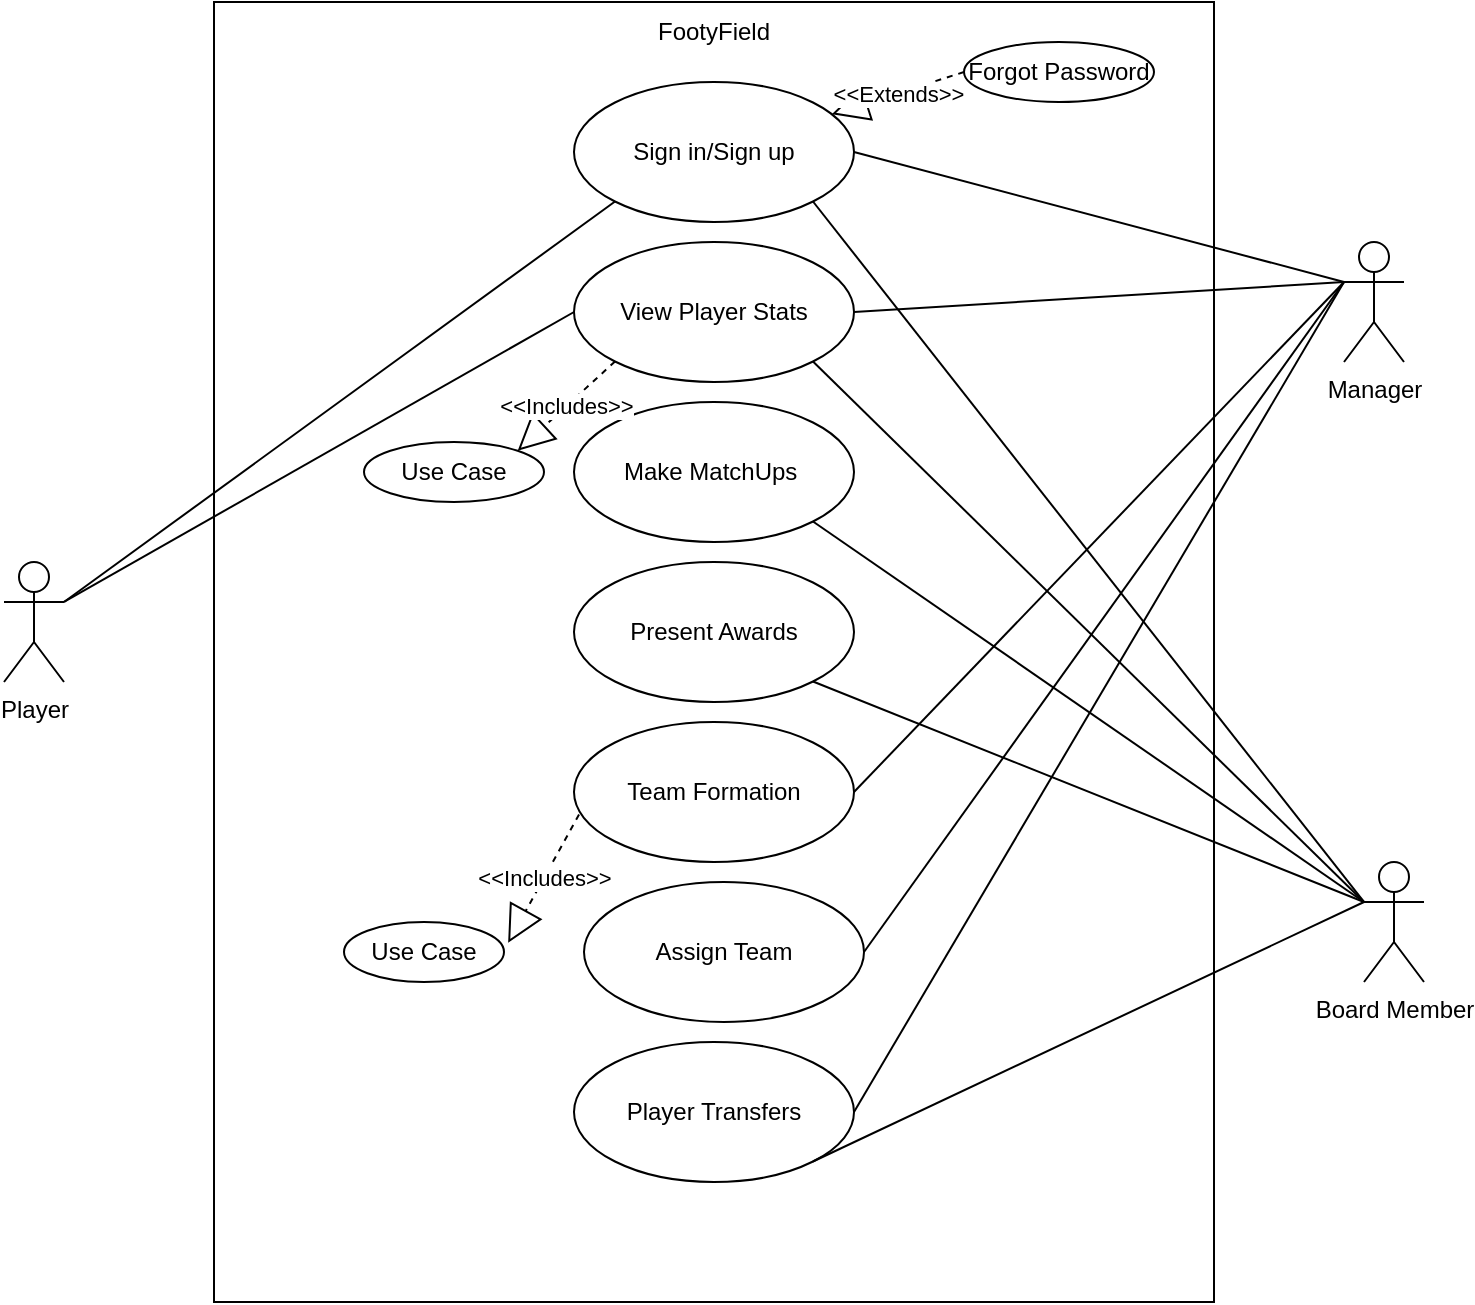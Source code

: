 <mxfile version="20.8.23" type="github">
  <diagram name="Page-1" id="jb7mRahCzlHCsOeQkt8h">
    <mxGraphModel dx="1366" dy="750" grid="1" gridSize="10" guides="1" tooltips="1" connect="1" arrows="1" fold="1" page="1" pageScale="1" pageWidth="850" pageHeight="1100" math="0" shadow="0">
      <root>
        <mxCell id="0" />
        <mxCell id="1" parent="0" />
        <mxCell id="_6TaDpirpwY7llcwYww7-1" value="tt" style="rounded=0;whiteSpace=wrap;html=1;" parent="1" vertex="1">
          <mxGeometry x="175" y="100" width="500" height="650" as="geometry" />
        </mxCell>
        <mxCell id="_6TaDpirpwY7llcwYww7-2" value="Player" style="shape=umlActor;verticalLabelPosition=bottom;verticalAlign=top;html=1;outlineConnect=0;" parent="1" vertex="1">
          <mxGeometry x="70" y="380" width="30" height="60" as="geometry" />
        </mxCell>
        <mxCell id="_6TaDpirpwY7llcwYww7-3" value="Manager" style="shape=umlActor;verticalLabelPosition=bottom;verticalAlign=top;html=1;outlineConnect=0;" parent="1" vertex="1">
          <mxGeometry x="740" y="220" width="30" height="60" as="geometry" />
        </mxCell>
        <mxCell id="_6TaDpirpwY7llcwYww7-4" value="Board Member&lt;br&gt;" style="shape=umlActor;verticalLabelPosition=bottom;verticalAlign=top;html=1;outlineConnect=0;" parent="1" vertex="1">
          <mxGeometry x="750" y="530" width="30" height="60" as="geometry" />
        </mxCell>
        <mxCell id="_6TaDpirpwY7llcwYww7-7" value="Sign in/Sign up" style="ellipse;whiteSpace=wrap;html=1;" parent="1" vertex="1">
          <mxGeometry x="355" y="140" width="140" height="70" as="geometry" />
        </mxCell>
        <mxCell id="_6TaDpirpwY7llcwYww7-8" value="" style="endArrow=none;html=1;rounded=0;exitX=1;exitY=0.333;exitDx=0;exitDy=0;exitPerimeter=0;entryX=0;entryY=1;entryDx=0;entryDy=0;" parent="1" source="_6TaDpirpwY7llcwYww7-2" target="_6TaDpirpwY7llcwYww7-7" edge="1">
          <mxGeometry width="50" height="50" relative="1" as="geometry">
            <mxPoint x="310" y="490" as="sourcePoint" />
            <mxPoint x="360" y="440" as="targetPoint" />
          </mxGeometry>
        </mxCell>
        <mxCell id="_6TaDpirpwY7llcwYww7-10" value="" style="endArrow=none;html=1;rounded=0;entryX=0;entryY=0.333;entryDx=0;entryDy=0;entryPerimeter=0;exitX=1;exitY=0.5;exitDx=0;exitDy=0;" parent="1" source="_6TaDpirpwY7llcwYww7-7" target="_6TaDpirpwY7llcwYww7-3" edge="1">
          <mxGeometry width="50" height="50" relative="1" as="geometry">
            <mxPoint x="310" y="490" as="sourcePoint" />
            <mxPoint x="360" y="440" as="targetPoint" />
          </mxGeometry>
        </mxCell>
        <mxCell id="_6TaDpirpwY7llcwYww7-11" value="" style="endArrow=none;html=1;rounded=0;entryX=0;entryY=0.333;entryDx=0;entryDy=0;entryPerimeter=0;exitX=1;exitY=1;exitDx=0;exitDy=0;" parent="1" source="_6TaDpirpwY7llcwYww7-7" target="_6TaDpirpwY7llcwYww7-4" edge="1">
          <mxGeometry width="50" height="50" relative="1" as="geometry">
            <mxPoint x="505" y="185" as="sourcePoint" />
            <mxPoint x="750" y="250" as="targetPoint" />
          </mxGeometry>
        </mxCell>
        <mxCell id="_6TaDpirpwY7llcwYww7-12" value="View Player Stats" style="ellipse;whiteSpace=wrap;html=1;" parent="1" vertex="1">
          <mxGeometry x="355" y="220" width="140" height="70" as="geometry" />
        </mxCell>
        <mxCell id="_6TaDpirpwY7llcwYww7-13" value="" style="endArrow=none;html=1;rounded=0;exitX=1;exitY=0.333;exitDx=0;exitDy=0;exitPerimeter=0;entryX=0;entryY=0.5;entryDx=0;entryDy=0;" parent="1" source="_6TaDpirpwY7llcwYww7-2" target="_6TaDpirpwY7llcwYww7-12" edge="1">
          <mxGeometry width="50" height="50" relative="1" as="geometry">
            <mxPoint x="110" y="410" as="sourcePoint" />
            <mxPoint x="386" y="210" as="targetPoint" />
          </mxGeometry>
        </mxCell>
        <mxCell id="_6TaDpirpwY7llcwYww7-14" value="" style="endArrow=none;html=1;rounded=0;exitX=1;exitY=1;exitDx=0;exitDy=0;" parent="1" source="_6TaDpirpwY7llcwYww7-12" edge="1">
          <mxGeometry width="50" height="50" relative="1" as="geometry">
            <mxPoint x="484" y="210" as="sourcePoint" />
            <mxPoint x="750" y="550" as="targetPoint" />
          </mxGeometry>
        </mxCell>
        <mxCell id="_6TaDpirpwY7llcwYww7-15" value="" style="endArrow=none;html=1;rounded=0;exitX=1;exitY=0.5;exitDx=0;exitDy=0;" parent="1" source="_6TaDpirpwY7llcwYww7-12" edge="1">
          <mxGeometry width="50" height="50" relative="1" as="geometry">
            <mxPoint x="505" y="185" as="sourcePoint" />
            <mxPoint x="740" y="240" as="targetPoint" />
          </mxGeometry>
        </mxCell>
        <mxCell id="_6TaDpirpwY7llcwYww7-16" value="Make MatchUps&amp;nbsp;" style="ellipse;whiteSpace=wrap;html=1;" parent="1" vertex="1">
          <mxGeometry x="355" y="300" width="140" height="70" as="geometry" />
        </mxCell>
        <mxCell id="_6TaDpirpwY7llcwYww7-17" value="" style="endArrow=none;html=1;rounded=0;exitX=1;exitY=1;exitDx=0;exitDy=0;" parent="1" source="_6TaDpirpwY7llcwYww7-16" edge="1">
          <mxGeometry width="50" height="50" relative="1" as="geometry">
            <mxPoint x="484" y="290" as="sourcePoint" />
            <mxPoint x="750" y="550" as="targetPoint" />
          </mxGeometry>
        </mxCell>
        <mxCell id="_6TaDpirpwY7llcwYww7-18" value="Present Awards" style="ellipse;whiteSpace=wrap;html=1;" parent="1" vertex="1">
          <mxGeometry x="355" y="380" width="140" height="70" as="geometry" />
        </mxCell>
        <mxCell id="_6TaDpirpwY7llcwYww7-19" value="" style="endArrow=none;html=1;rounded=0;exitX=1;exitY=1;exitDx=0;exitDy=0;" parent="1" source="_6TaDpirpwY7llcwYww7-18" edge="1">
          <mxGeometry width="50" height="50" relative="1" as="geometry">
            <mxPoint x="484" y="370" as="sourcePoint" />
            <mxPoint x="750" y="550" as="targetPoint" />
          </mxGeometry>
        </mxCell>
        <mxCell id="_6TaDpirpwY7llcwYww7-20" value="Team Formation" style="ellipse;whiteSpace=wrap;html=1;" parent="1" vertex="1">
          <mxGeometry x="355" y="460" width="140" height="70" as="geometry" />
        </mxCell>
        <mxCell id="_6TaDpirpwY7llcwYww7-21" value="" style="endArrow=none;html=1;rounded=0;entryX=0;entryY=0.333;entryDx=0;entryDy=0;entryPerimeter=0;exitX=1;exitY=0.5;exitDx=0;exitDy=0;" parent="1" source="_6TaDpirpwY7llcwYww7-20" target="_6TaDpirpwY7llcwYww7-3" edge="1">
          <mxGeometry width="50" height="50" relative="1" as="geometry">
            <mxPoint x="505" y="265" as="sourcePoint" />
            <mxPoint x="750" y="250" as="targetPoint" />
          </mxGeometry>
        </mxCell>
        <mxCell id="_6TaDpirpwY7llcwYww7-22" value="Assign Team" style="ellipse;whiteSpace=wrap;html=1;" parent="1" vertex="1">
          <mxGeometry x="360" y="540" width="140" height="70" as="geometry" />
        </mxCell>
        <mxCell id="_6TaDpirpwY7llcwYww7-23" value="" style="endArrow=none;html=1;rounded=0;exitX=1;exitY=0.5;exitDx=0;exitDy=0;" parent="1" source="_6TaDpirpwY7llcwYww7-22" edge="1">
          <mxGeometry width="50" height="50" relative="1" as="geometry">
            <mxPoint x="505" y="505" as="sourcePoint" />
            <mxPoint x="740" y="240" as="targetPoint" />
          </mxGeometry>
        </mxCell>
        <mxCell id="_6TaDpirpwY7llcwYww7-24" value="Player Transfers" style="ellipse;whiteSpace=wrap;html=1;" parent="1" vertex="1">
          <mxGeometry x="355" y="620" width="140" height="70" as="geometry" />
        </mxCell>
        <mxCell id="_6TaDpirpwY7llcwYww7-25" value="" style="endArrow=none;html=1;rounded=0;exitX=1;exitY=1;exitDx=0;exitDy=0;" parent="1" source="_6TaDpirpwY7llcwYww7-24" edge="1">
          <mxGeometry width="50" height="50" relative="1" as="geometry">
            <mxPoint x="485" y="450" as="sourcePoint" />
            <mxPoint x="750" y="550" as="targetPoint" />
          </mxGeometry>
        </mxCell>
        <mxCell id="_6TaDpirpwY7llcwYww7-26" value="" style="endArrow=none;html=1;rounded=0;exitX=1;exitY=0.5;exitDx=0;exitDy=0;" parent="1" source="_6TaDpirpwY7llcwYww7-24" edge="1">
          <mxGeometry width="50" height="50" relative="1" as="geometry">
            <mxPoint x="510" y="585" as="sourcePoint" />
            <mxPoint x="740" y="240" as="targetPoint" />
          </mxGeometry>
        </mxCell>
        <mxCell id="7QmNIYNYqyGOwHy-lG8Q-1" value="FootyField" style="text;html=1;strokeColor=none;fillColor=none;align=center;verticalAlign=middle;whiteSpace=wrap;rounded=0;" vertex="1" parent="1">
          <mxGeometry x="395" y="100" width="60" height="30" as="geometry" />
        </mxCell>
        <mxCell id="7QmNIYNYqyGOwHy-lG8Q-2" value="Forgot Password" style="ellipse;whiteSpace=wrap;html=1;" vertex="1" parent="1">
          <mxGeometry x="550" y="120" width="95" height="30" as="geometry" />
        </mxCell>
        <mxCell id="7QmNIYNYqyGOwHy-lG8Q-3" value="&amp;lt;&amp;lt;Extends&amp;gt;&amp;gt;" style="endArrow=block;endSize=16;endFill=0;html=1;rounded=0;exitX=0;exitY=0.5;exitDx=0;exitDy=0;dashed=1;" edge="1" parent="1" source="7QmNIYNYqyGOwHy-lG8Q-2" target="_6TaDpirpwY7llcwYww7-7">
          <mxGeometry width="160" relative="1" as="geometry">
            <mxPoint x="490" y="160" as="sourcePoint" />
            <mxPoint x="540" y="220" as="targetPoint" />
          </mxGeometry>
        </mxCell>
        <mxCell id="7QmNIYNYqyGOwHy-lG8Q-5" value="Use Case" style="ellipse;whiteSpace=wrap;html=1;" vertex="1" parent="1">
          <mxGeometry x="250" y="320" width="90" height="30" as="geometry" />
        </mxCell>
        <mxCell id="7QmNIYNYqyGOwHy-lG8Q-6" value="&amp;lt;&amp;lt;Includes&amp;gt;&amp;gt;" style="endArrow=block;endSize=16;endFill=0;html=1;rounded=0;exitX=0;exitY=1;exitDx=0;exitDy=0;entryX=1;entryY=0;entryDx=0;entryDy=0;dashed=1;" edge="1" parent="1" source="_6TaDpirpwY7llcwYww7-12" target="7QmNIYNYqyGOwHy-lG8Q-5">
          <mxGeometry width="160" relative="1" as="geometry">
            <mxPoint x="410" y="310" as="sourcePoint" />
            <mxPoint x="570" y="310" as="targetPoint" />
          </mxGeometry>
        </mxCell>
        <mxCell id="7QmNIYNYqyGOwHy-lG8Q-7" value="Use Case" style="ellipse;whiteSpace=wrap;html=1;" vertex="1" parent="1">
          <mxGeometry x="240" y="560" width="80" height="30" as="geometry" />
        </mxCell>
        <mxCell id="7QmNIYNYqyGOwHy-lG8Q-8" value="&amp;lt;&amp;lt;Includes&amp;gt;&amp;gt;" style="endArrow=block;endSize=16;endFill=0;html=1;rounded=0;exitX=0.018;exitY=0.66;exitDx=0;exitDy=0;entryX=1.026;entryY=0.346;entryDx=0;entryDy=0;dashed=1;exitPerimeter=0;entryPerimeter=0;" edge="1" parent="1" source="_6TaDpirpwY7llcwYww7-20" target="7QmNIYNYqyGOwHy-lG8Q-7">
          <mxGeometry width="160" relative="1" as="geometry">
            <mxPoint x="360" y="538" as="sourcePoint" />
            <mxPoint x="311" y="582" as="targetPoint" />
          </mxGeometry>
        </mxCell>
      </root>
    </mxGraphModel>
  </diagram>
</mxfile>
